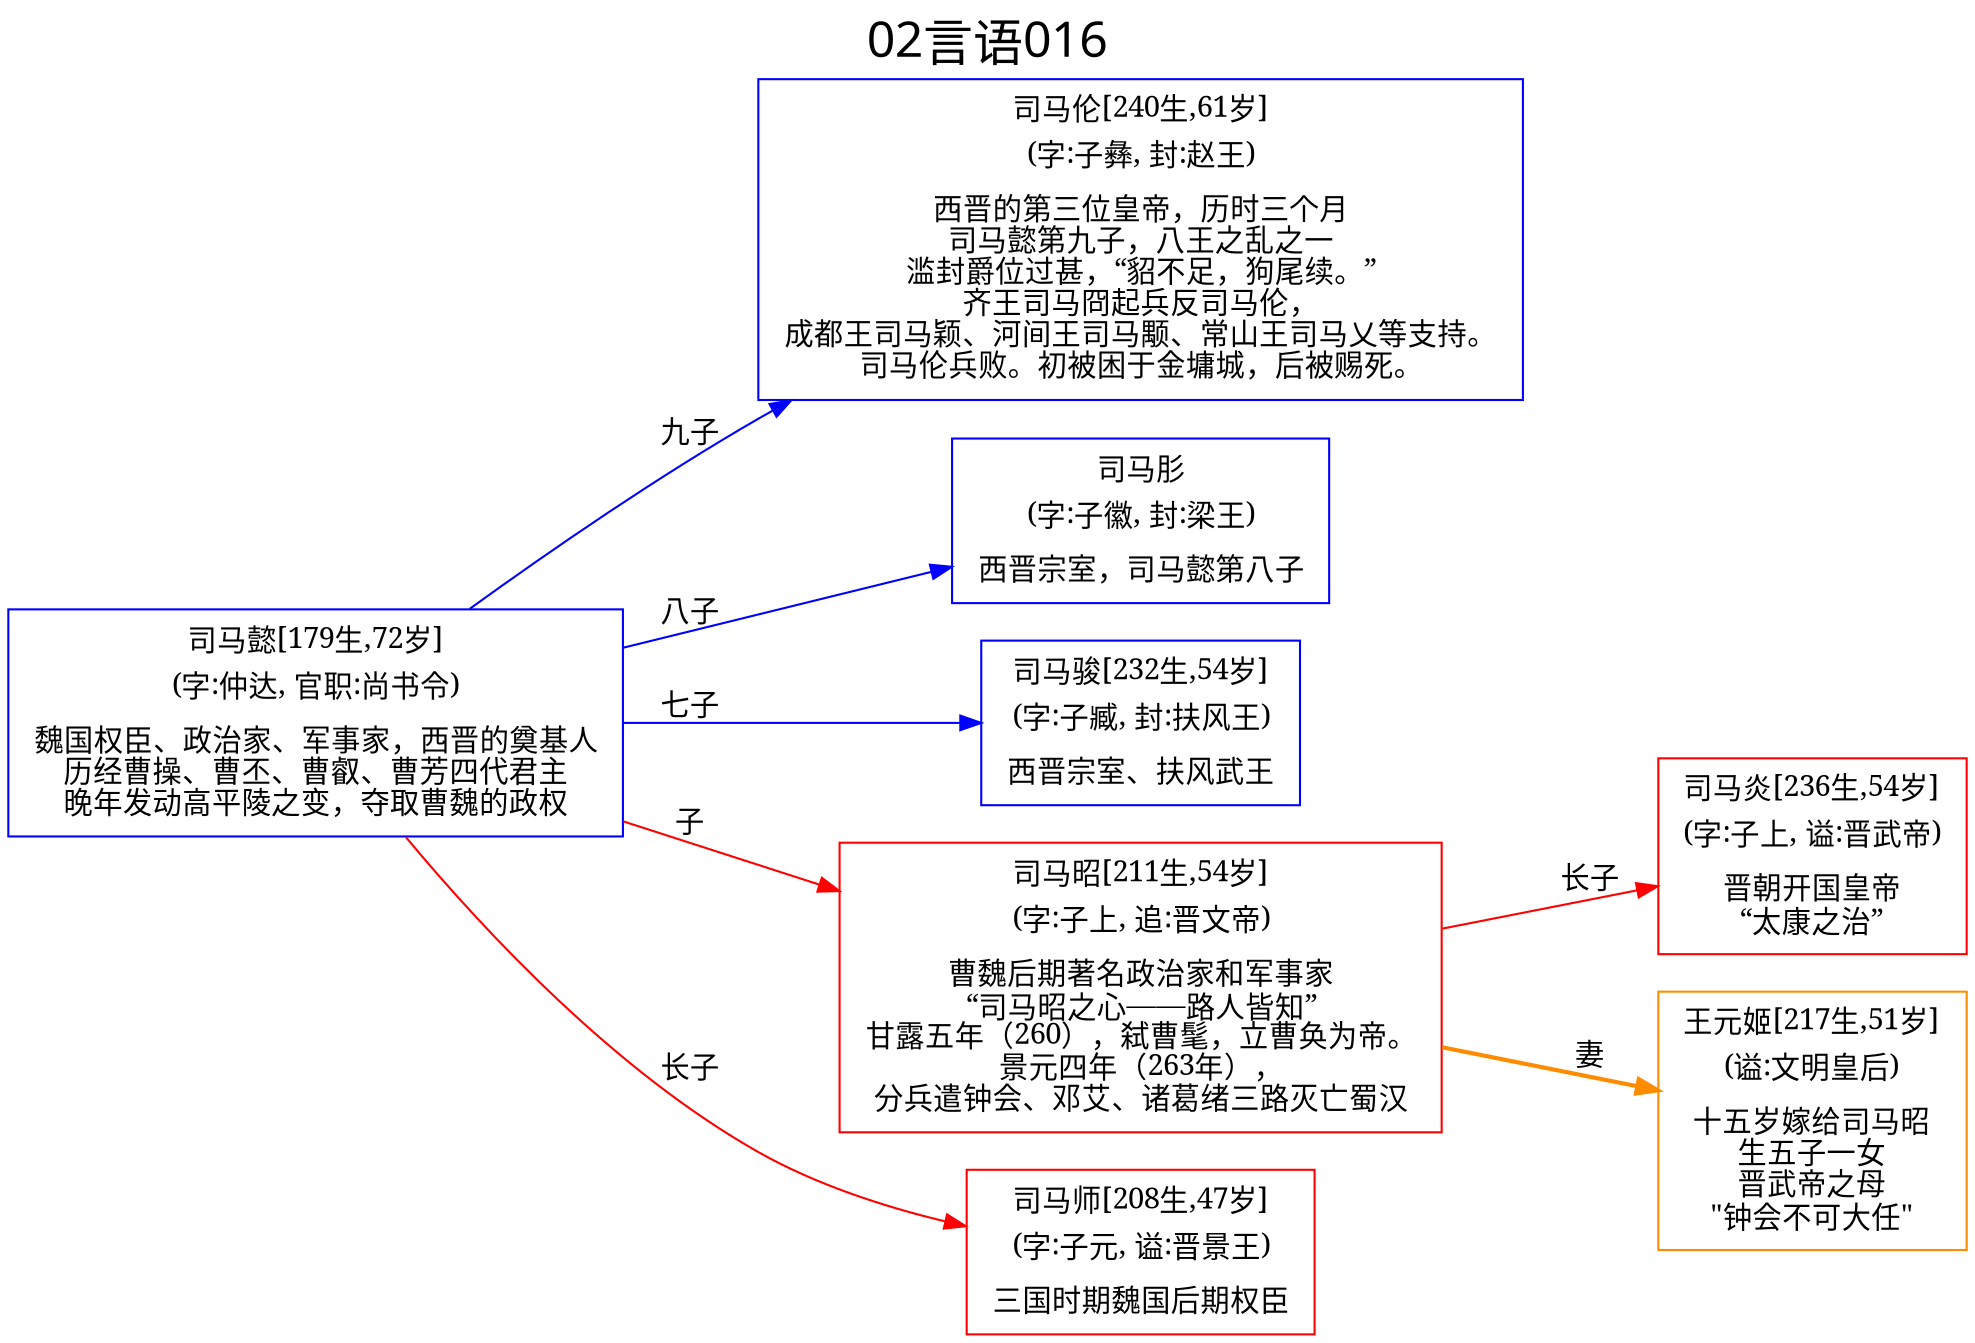 
digraph
{
	rankdir = "LR";
	ranksep = 0.5;
	label = "02言语016";
	labelloc = "t";
	fontsize = "24";
	fontname = "SimHei";

	graph [style="filled", color="lightgrey"];
	node [fontname="SimSun"];
	edge [fontname="SimSun"];

	司马懿 [shape="box", color="blue", label=<<table border="0" cellborder="0"><tr><td>司马懿[179生,72岁]</td></tr><tr><td>(字:仲达, 官职:尚书令)</td></tr><tr><td></td></tr><tr><td>魏国权臣、政治家、军事家，西晋的奠基人<br/>历经曹操、曹丕、曹叡、曹芳四代君主<br/>晚年发动高平陵之变，夺取曹魏的政权<br/></td></tr></table>>];
	司马炎 [shape="box", color="red", label=<<table border="0" cellborder="0"><tr><td>司马炎[236生,54岁]</td></tr><tr><td>(字:子上, 谥:晋武帝)</td></tr><tr><td></td></tr><tr><td>晋朝开国皇帝<br/>“太康之治”<br/></td></tr></table>>];
	司马伦 [shape="box", color="blue", label=<<table border="0" cellborder="0"><tr><td>司马伦[240生,61岁]</td></tr><tr><td>(字:子彝, 封:赵王)</td></tr><tr><td></td></tr><tr><td>西晋的第三位皇帝，历时三个月<br/>司马懿第九子，八王之乱之一<br/>滥封爵位过甚，“貂不足，狗尾续。”<br/>齐王司马冏起兵反司马伦，<br/>成都王司马颖、河间王司马颙、常山王司马乂等支持。<br/>司马伦兵败。初被困于金墉城，后被赐死。<br/></td></tr></table>>];
	司马肜 [shape="box", color="blue", label=<<table border="0" cellborder="0"><tr><td>司马肜</td></tr><tr><td>(字:子徽, 封:梁王)</td></tr><tr><td></td></tr><tr><td>西晋宗室，司马懿第八子<br/></td></tr></table>>];
	司马骏 [shape="box", color="blue", label=<<table border="0" cellborder="0"><tr><td>司马骏[232生,54岁]</td></tr><tr><td>(字:子臧, 封:扶风王)</td></tr><tr><td></td></tr><tr><td>西晋宗室、扶风武王<br/></td></tr></table>>];
	王元姬 [shape="box", color="darkorange", label=<<table border="0" cellborder="0"><tr><td>王元姬[217生,51岁]</td></tr><tr><td>(谥:文明皇后)</td></tr><tr><td></td></tr><tr><td>十五岁嫁给司马昭<br/>生五子一女<br/>晋武帝之母<br/>"钟会不可大任"<br/></td></tr></table>>];
	司马昭 [shape="box", color="red", label=<<table border="0" cellborder="0"><tr><td>司马昭[211生,54岁]</td></tr><tr><td>(字:子上, 追:晋文帝)</td></tr><tr><td></td></tr><tr><td>曹魏后期著名政治家和军事家<br/>“司马昭之心——路人皆知”<br/>甘露五年（260），弑曹髦，立曹奂为帝。<br/>景元四年（263年），<br/>分兵遣钟会、邓艾、诸葛绪三路灭亡蜀汉<br/></td></tr></table>>];
	司马师 [shape="box", color="red", label=<<table border="0" cellborder="0"><tr><td>司马师[208生,47岁]</td></tr><tr><td>(字:子元, 谥:晋景王)</td></tr><tr><td></td></tr><tr><td>三国时期魏国后期权臣<br/></td></tr></table>>];

	司马懿 -> 司马师 [label="长子", style=solid, color="red"];
	司马懿 -> 司马昭 [label="子", style=solid, color="red"];
	司马昭 -> 王元姬 [label="妻", style=bold, color="darkorange"];
	司马昭 -> 司马炎 [label="长子", style=solid, color="red"];
	司马懿 -> 司马骏 [label="七子", style=solid, color="blue"];
	司马懿 -> 司马肜 [label="八子", style=solid, color="blue"];
	司马懿 -> 司马伦 [label="九子", style=solid, color="blue"];


}
